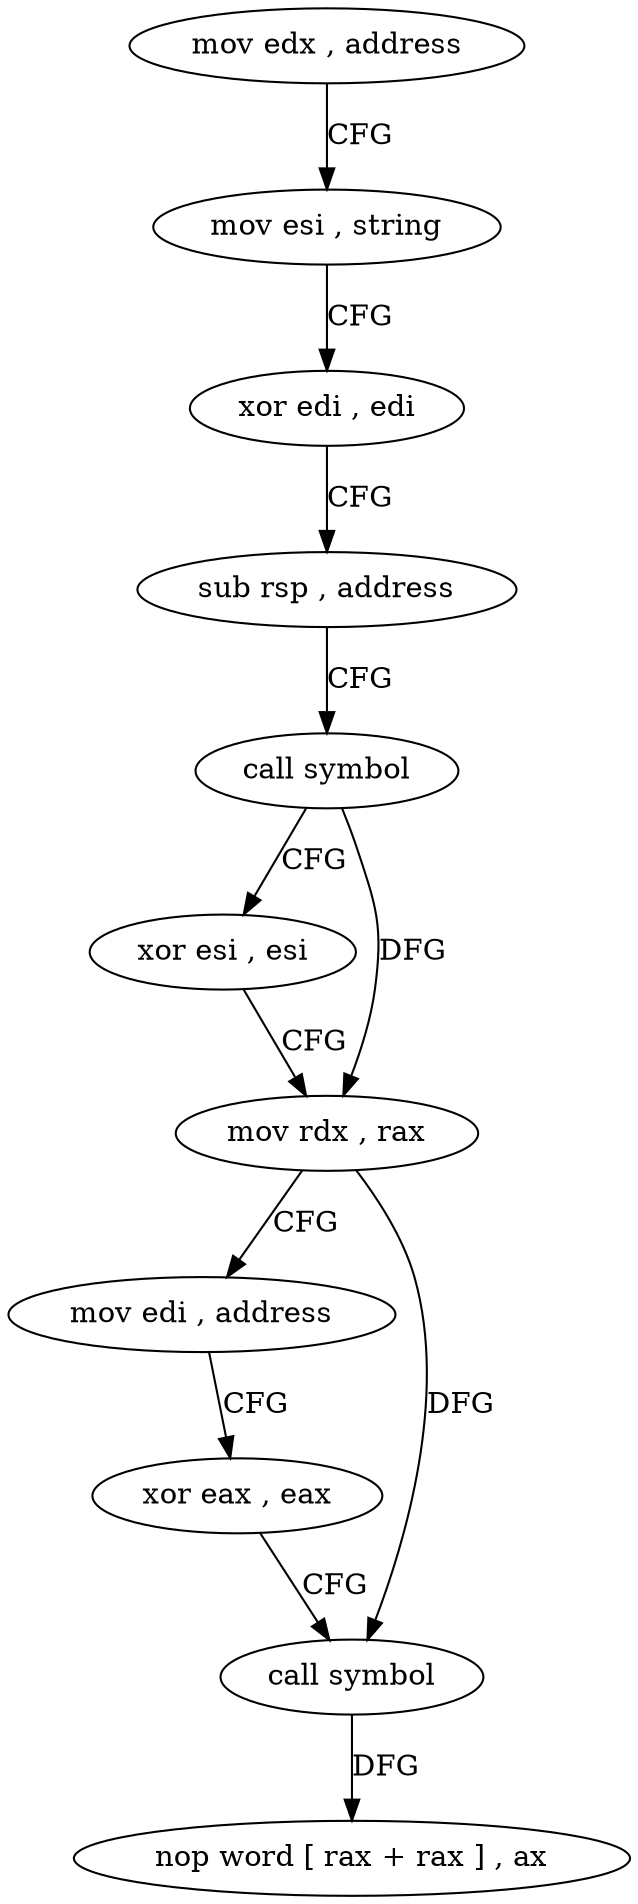 digraph "func" {
"4206816" [label = "mov edx , address" ]
"4206821" [label = "mov esi , string" ]
"4206826" [label = "xor edi , edi" ]
"4206828" [label = "sub rsp , address" ]
"4206832" [label = "call symbol" ]
"4206837" [label = "xor esi , esi" ]
"4206839" [label = "mov rdx , rax" ]
"4206842" [label = "mov edi , address" ]
"4206847" [label = "xor eax , eax" ]
"4206849" [label = "call symbol" ]
"4206854" [label = "nop word [ rax + rax ] , ax" ]
"4206816" -> "4206821" [ label = "CFG" ]
"4206821" -> "4206826" [ label = "CFG" ]
"4206826" -> "4206828" [ label = "CFG" ]
"4206828" -> "4206832" [ label = "CFG" ]
"4206832" -> "4206837" [ label = "CFG" ]
"4206832" -> "4206839" [ label = "DFG" ]
"4206837" -> "4206839" [ label = "CFG" ]
"4206839" -> "4206842" [ label = "CFG" ]
"4206839" -> "4206849" [ label = "DFG" ]
"4206842" -> "4206847" [ label = "CFG" ]
"4206847" -> "4206849" [ label = "CFG" ]
"4206849" -> "4206854" [ label = "DFG" ]
}
